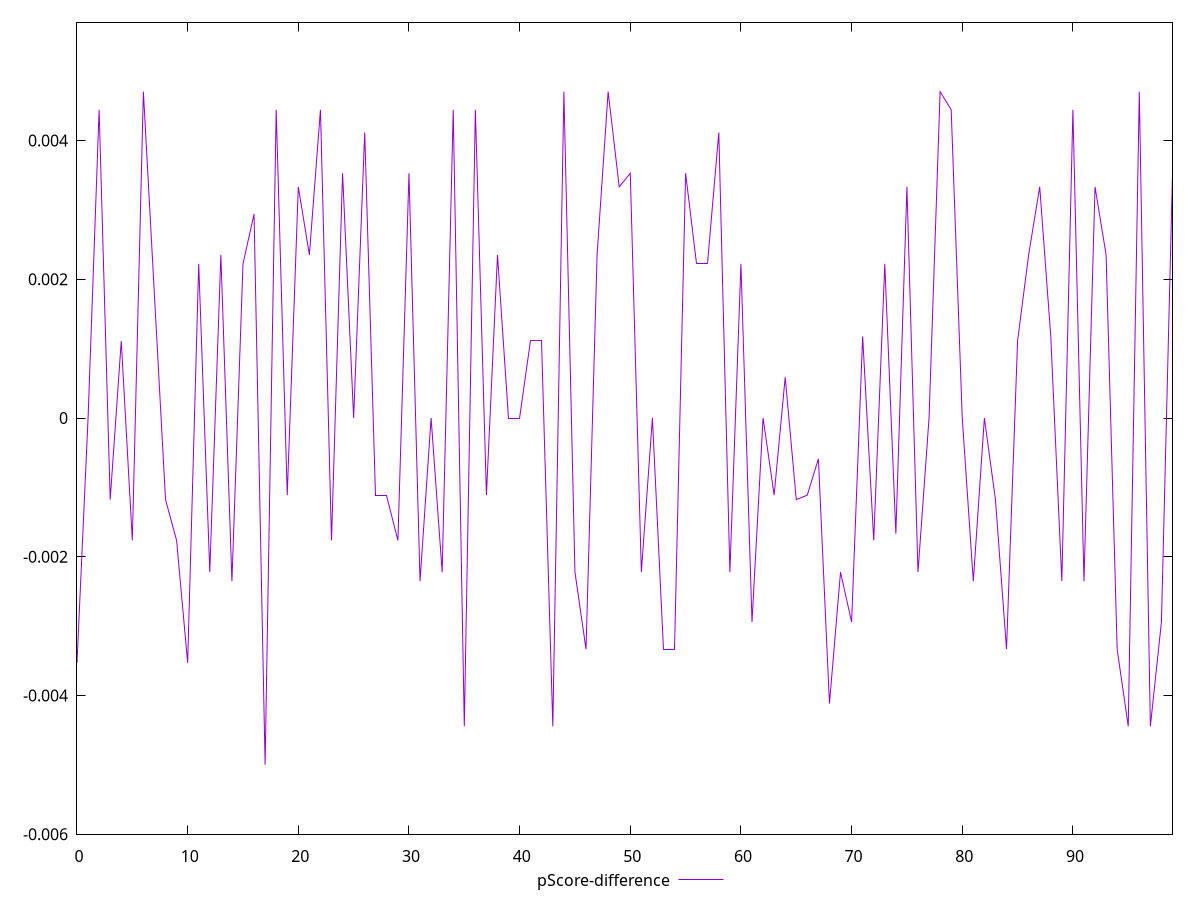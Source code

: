 reset

$pScoreDifference <<EOF
0 -0.003529411764705892
1 0
2 0.004444444444444473
3 -0.0011764705882352788
4 0.0011111111111110628
5 -0.001764705882352946
6 0.004705882352941171
7 0.001764705882352946
8 -0.0011764705882352788
9 -0.001764705882352946
10 -0.003529411764705892
11 0.0022222222222222365
12 -0.0022222222222222365
13 0.0023529411764705577
14 -0.0023529411764705577
15 0.0022222222222222365
16 0.0029411764705882804
17 -0.0050000000000000044
18 0.004444444444444473
19 -0.0011111111111111738
20 0.0033333333333334103
21 0.002352941176470613
22 0.004444444444444473
23 -0.001764705882352946
24 0.0035294117647058365
25 0
26 0.004117647058823559
27 -0.0011111111111111738
28 -0.0011111111111110628
29 -0.001764705882352946
30 0.003529411764705892
31 -0.0023529411764705577
32 0
33 -0.0022222222222222365
34 0.004444444444444473
35 -0.004444444444444473
36 0.004444444444444473
37 -0.0011111111111110628
38 0.002352941176470613
39 0
40 0
41 0.0011111111111111738
42 0.0011111111111110628
43 -0.004444444444444362
44 0.004705882352941171
45 -0.0022222222222222365
46 -0.0033333333333332993
47 0.0023529411764705577
48 0.004705882352941171
49 0.0033333333333334103
50 0.003529411764705892
51 -0.0022222222222222365
52 0
53 -0.0033333333333332993
54 -0.0033333333333332993
55 0.0035294117647058365
56 0.0022222222222222365
57 0.0022222222222222365
58 0.004117647058823504
59 -0.0022222222222222365
60 0.0022222222222222365
61 -0.002941176470588225
62 0
63 -0.0011111111111111738
64 0.0005882352941176672
65 -0.0011764705882352788
66 -0.0011111111111111738
67 -0.0005882352941176117
68 -0.004117647058823504
69 -0.0022222222222222365
70 -0.002941176470588225
71 0.0011764705882352788
72 -0.001764705882352946
73 0.0022222222222222365
74 -0.0016666666666667052
75 0.0033333333333332993
76 -0.0022222222222222365
77 0
78 0.004705882352941171
79 0.004444444444444473
80 0
81 -0.002352941176470613
82 0
83 -0.0011764705882352788
84 -0.0033333333333334103
85 0.0011111111111110628
86 0.0023529411764705577
87 0.0033333333333334103
88 0.0011764705882352788
89 -0.002352941176470613
90 0.004444444444444473
91 -0.002352941176470613
92 0.0033333333333332993
93 0.002352941176470613
94 -0.0033333333333334103
95 -0.004444444444444362
96 0.004705882352941171
97 -0.004444444444444473
98 -0.002941176470588225
99 0.003529411764705892
EOF

set key outside below
set xrange [0:99]
set yrange [-0.0060000000000000045:0.005705882352941171]
set trange [-0.0060000000000000045:0.005705882352941171]
set terminal svg size 640, 500 enhanced background rgb 'white'
set output "report/report_00029_2021-02-24T13-36-40.390Z/uses-http2/samples/agenda/pScore-difference/values.svg"

plot $pScoreDifference title "pScore-difference" with line

reset
